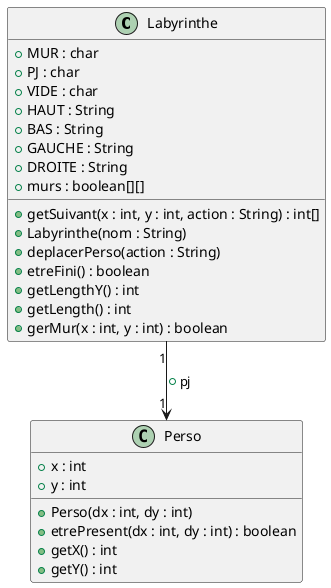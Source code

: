 @startuml
class Labyrinthe{
+MUR : char
+PJ : char
+VIDE : char
+HAUT : String
+BAS : String
+GAUCHE : String
+DROITE : String
+murs : boolean[][]
+getSuivant(x : int, y : int, action : String) : int[]
+Labyrinthe(nom : String)
+deplacerPerso(action : String)
+etreFini() : boolean
+getLengthY() : int
+getLength() : int
+gerMur(x : int, y : int) : boolean
}

class Perso{
+x : int
+y : int
+Perso(dx : int, dy : int)
+etrePresent(dx : int, dy : int) : boolean
+getX() : int
+getY() : int
}

Labyrinthe "1" --> "1" Perso : "+pj"
@enduml